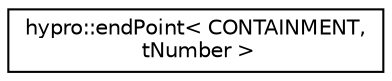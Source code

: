digraph "Graphical Class Hierarchy"
{
  edge [fontname="Helvetica",fontsize="10",labelfontname="Helvetica",labelfontsize="10"];
  node [fontname="Helvetica",fontsize="10",shape=record];
  rankdir="LR";
  Node1 [label="hypro::endPoint\< CONTAINMENT,\l tNumber \>",height=0.2,width=0.4,color="black", fillcolor="white", style="filled",URL="$structhypro_1_1endPoint.html"];
}
